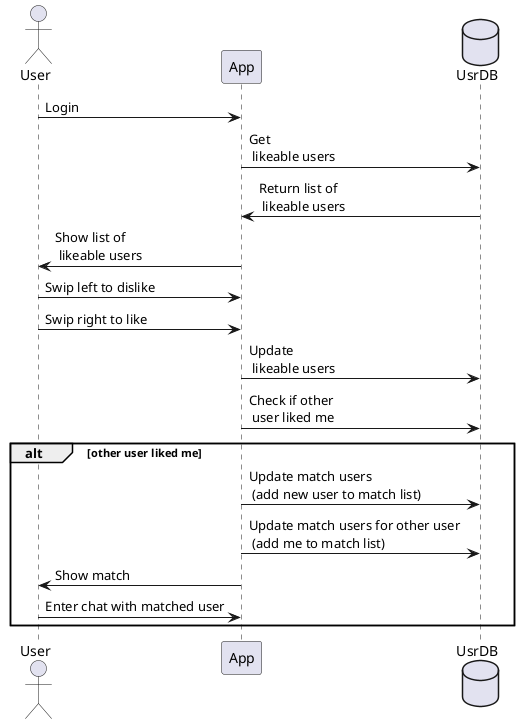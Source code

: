 @startuml

actor User as usr
participant App as app
database UsrDB as db

usr -> app : Login
app -> db : Get \n likeable users
app <- db : Return list of \n likeable users
app -> usr : Show list of \n likeable users
usr -> app : Swip left to dislike
usr -> app : Swip right to like
app -> db : Update \n likeable users
app -> db : Check if other \n user liked me
alt other user liked me
    app -> db : Update match users \n (add new user to match list)
    app -> db : Update match users for other user \n (add me to match list)
    app -> usr : Show match
    usr -> app : Enter chat with matched user
end